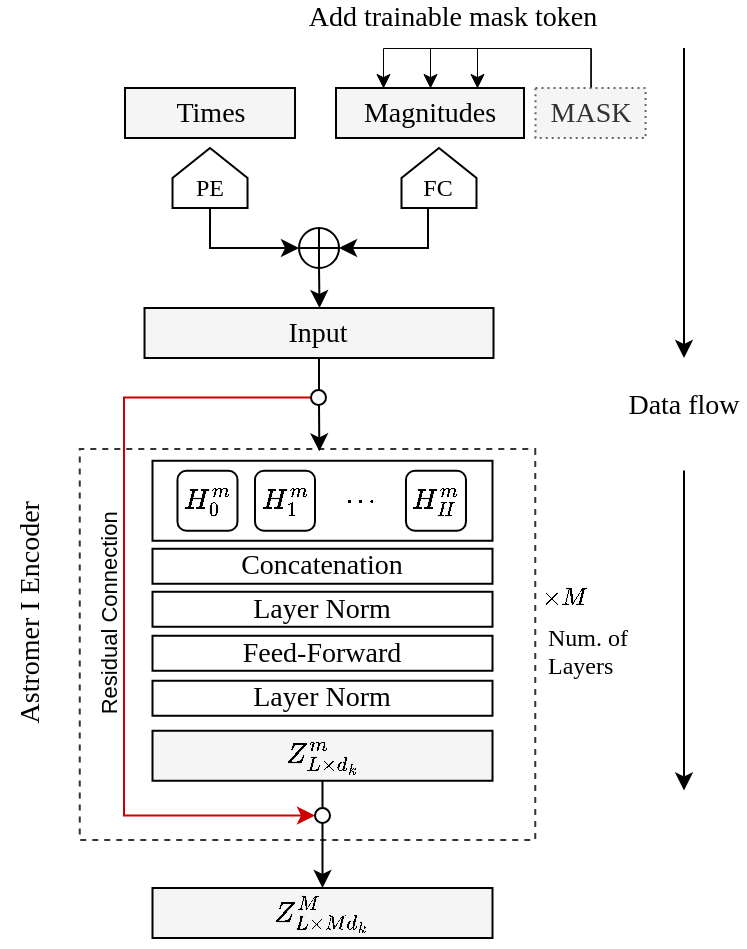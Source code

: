 <mxfile version="25.0.1">
  <diagram name="Page-1" id="y4vLvt-76Si4RtkFSOu0">
    <mxGraphModel dx="830" dy="864" grid="1" gridSize="10" guides="1" tooltips="1" connect="1" arrows="1" fold="1" page="1" pageScale="1" pageWidth="850" pageHeight="1100" math="1" shadow="0">
      <root>
        <mxCell id="0" />
        <mxCell id="1" parent="0" />
        <mxCell id="wwrD06Fq2FmV6nign4Eu-43" value="" style="rounded=0;whiteSpace=wrap;html=1;fillColor=none;dashed=1;rotation=90;strokeColor=#333333;" parent="1" vertex="1">
          <mxGeometry x="154.01" y="384.38" width="195.49" height="227.75" as="geometry" />
        </mxCell>
        <mxCell id="wwrD06Fq2FmV6nign4Eu-1" value="" style="rounded=0;whiteSpace=wrap;html=1;rotation=90;" parent="1" vertex="1">
          <mxGeometry x="239.25" y="341.38" width="40" height="170" as="geometry" />
        </mxCell>
        <mxCell id="wwrD06Fq2FmV6nign4Eu-2" value="$$H^m_0$$" style="rounded=1;whiteSpace=wrap;html=1;" parent="1" vertex="1">
          <mxGeometry x="186.74" y="411.38" width="30" height="30" as="geometry" />
        </mxCell>
        <mxCell id="wwrD06Fq2FmV6nign4Eu-3" value="$$H^m_1$$" style="rounded=1;whiteSpace=wrap;html=1;" parent="1" vertex="1">
          <mxGeometry x="225.5" y="411.38" width="30" height="30" as="geometry" />
        </mxCell>
        <mxCell id="wwrD06Fq2FmV6nign4Eu-6" value="$$H^m_H$$" style="rounded=1;whiteSpace=wrap;html=1;" parent="1" vertex="1">
          <mxGeometry x="300.99" y="411.38" width="30" height="30" as="geometry" />
        </mxCell>
        <mxCell id="wwrD06Fq2FmV6nign4Eu-13" value="&lt;font style=&quot;font-size: 14px;&quot; face=&quot;Garamond&quot;&gt;Layer Norm&lt;/font&gt;" style="rounded=0;whiteSpace=wrap;html=1;rotation=0;" parent="1" vertex="1">
          <mxGeometry x="174.25" y="471.88" width="170" height="17.5" as="geometry" />
        </mxCell>
        <mxCell id="wwrD06Fq2FmV6nign4Eu-46" value="&lt;font style=&quot;font-size: 14px;&quot; face=&quot;Garamond&quot;&gt;Astromer I Encoder&lt;/font&gt;" style="text;html=1;strokeColor=none;fillColor=none;align=center;verticalAlign=middle;whiteSpace=wrap;rounded=0;rotation=-90;" parent="1" vertex="1">
          <mxGeometry x="-1.5" y="467.88" width="229.5" height="30" as="geometry" />
        </mxCell>
        <mxCell id="wwrD06Fq2FmV6nign4Eu-62" value="&lt;font face=&quot;Garamond&quot;&gt;&lt;span style=&quot;font-size: 14px;&quot;&gt;Feed-Forward&lt;/span&gt;&lt;/font&gt;" style="rounded=0;whiteSpace=wrap;html=1;rotation=0;" parent="1" vertex="1">
          <mxGeometry x="174.25" y="493.88" width="170" height="17.5" as="geometry" />
        </mxCell>
        <mxCell id="wwrD06Fq2FmV6nign4Eu-63" value="&lt;font style=&quot;font-size: 14px;&quot; face=&quot;Garamond&quot;&gt;Layer Norm&lt;/font&gt;" style="rounded=0;whiteSpace=wrap;html=1;rotation=0;" parent="1" vertex="1">
          <mxGeometry x="174.25" y="516.38" width="170" height="17.5" as="geometry" />
        </mxCell>
        <mxCell id="wwrD06Fq2FmV6nign4Eu-64" value="&lt;font style=&quot;font-size: 14px;&quot; face=&quot;Garamond&quot;&gt;Concatenation&lt;/font&gt;" style="rounded=0;whiteSpace=wrap;html=1;rotation=0;" parent="1" vertex="1">
          <mxGeometry x="174.25" y="450.38" width="170" height="17.5" as="geometry" />
        </mxCell>
        <mxCell id="wwrD06Fq2FmV6nign4Eu-75" value="" style="endArrow=classic;html=1;rounded=0;" parent="1" edge="1">
          <mxGeometry width="50" height="50" relative="1" as="geometry">
            <mxPoint x="440" y="200" as="sourcePoint" />
            <mxPoint x="440" y="355" as="targetPoint" />
          </mxGeometry>
        </mxCell>
        <mxCell id="wwrD06Fq2FmV6nign4Eu-76" value="&lt;font style=&quot;font-size: 14px;&quot; face=&quot;Garamond&quot;&gt;Data flow&lt;/font&gt;" style="text;html=1;strokeColor=none;fillColor=none;align=center;verticalAlign=middle;whiteSpace=wrap;rounded=0;fontSize=14;" parent="1" vertex="1">
          <mxGeometry x="410" y="362.5" width="60" height="30" as="geometry" />
        </mxCell>
        <mxCell id="wwrD06Fq2FmV6nign4Eu-77" value="" style="endArrow=classic;html=1;rounded=0;" parent="1" edge="1">
          <mxGeometry width="50" height="50" relative="1" as="geometry">
            <mxPoint x="440" y="411.25" as="sourcePoint" />
            <mxPoint x="440" y="571.25" as="targetPoint" />
          </mxGeometry>
        </mxCell>
        <mxCell id="2FoJdGfeoaIXx9aN3MB_-1" value="&lt;font style=&quot;font-size: 14px;&quot; face=&quot;Garamond&quot;&gt;Times&lt;/font&gt;" style="rounded=0;whiteSpace=wrap;html=1;rotation=0;fillColor=#f5f5f5;fontColor=#000000;strokeColor=#000000;" parent="1" vertex="1">
          <mxGeometry x="160.51" y="220" width="85" height="25" as="geometry" />
        </mxCell>
        <mxCell id="B1TuRugq0NuTsc5Qmgj4-3" style="edgeStyle=orthogonalEdgeStyle;rounded=0;orthogonalLoop=1;jettySize=auto;html=1;exitX=0.5;exitY=0;exitDx=0;exitDy=0;entryX=0.75;entryY=0;entryDx=0;entryDy=0;strokeWidth=0.5;" parent="1" source="2FoJdGfeoaIXx9aN3MB_-2" target="2FoJdGfeoaIXx9aN3MB_-22" edge="1">
          <mxGeometry relative="1" as="geometry">
            <mxPoint x="362.5" y="403" as="targetPoint" />
          </mxGeometry>
        </mxCell>
        <mxCell id="B1TuRugq0NuTsc5Qmgj4-4" style="edgeStyle=orthogonalEdgeStyle;rounded=0;orthogonalLoop=1;jettySize=auto;html=1;exitX=0.5;exitY=0;exitDx=0;exitDy=0;entryX=0.5;entryY=0;entryDx=0;entryDy=0;strokeWidth=0.5;" parent="1" source="2FoJdGfeoaIXx9aN3MB_-2" target="2FoJdGfeoaIXx9aN3MB_-22" edge="1">
          <mxGeometry relative="1" as="geometry" />
        </mxCell>
        <mxCell id="B1TuRugq0NuTsc5Qmgj4-5" style="edgeStyle=orthogonalEdgeStyle;rounded=0;orthogonalLoop=1;jettySize=auto;html=1;exitX=0.5;exitY=0;exitDx=0;exitDy=0;entryX=0.25;entryY=0;entryDx=0;entryDy=0;strokeWidth=0.5;" parent="1" source="2FoJdGfeoaIXx9aN3MB_-2" target="2FoJdGfeoaIXx9aN3MB_-22" edge="1">
          <mxGeometry relative="1" as="geometry" />
        </mxCell>
        <mxCell id="2FoJdGfeoaIXx9aN3MB_-2" value="&lt;font style=&quot;font-size: 14px;&quot; face=&quot;Garamond&quot;&gt;MASK&lt;/font&gt;" style="rounded=0;whiteSpace=wrap;html=1;rotation=0;fillColor=#f5f5f5;fontColor=#333333;strokeColor=#666666;dashed=1;dashPattern=1 2;" parent="1" vertex="1">
          <mxGeometry x="365.75" y="220" width="55.06" height="25" as="geometry" />
        </mxCell>
        <mxCell id="Jw5ypOpEK7K61MdDJN88-8" style="edgeStyle=orthogonalEdgeStyle;rounded=0;orthogonalLoop=1;jettySize=auto;html=1;exitX=0.5;exitY=1;exitDx=0;exitDy=0;entryX=0.5;entryY=0;entryDx=0;entryDy=0;" edge="1" parent="1" source="2FoJdGfeoaIXx9aN3MB_-13" target="2FoJdGfeoaIXx9aN3MB_-20">
          <mxGeometry relative="1" as="geometry" />
        </mxCell>
        <mxCell id="2FoJdGfeoaIXx9aN3MB_-13" value="&lt;div&gt;&lt;font style=&quot;font-size: 14px;&quot; face=&quot;Garamond&quot;&gt;$$Z^{m}_{L\times d_k}$$&lt;/font&gt;&lt;/div&gt;" style="rounded=0;whiteSpace=wrap;html=1;rotation=0;fillColor=#f5f5f5;strokeColor=#000000;fontColor=#000000;" parent="1" vertex="1">
          <mxGeometry x="174.25" y="541.38" width="170" height="25" as="geometry" />
        </mxCell>
        <mxCell id="2FoJdGfeoaIXx9aN3MB_-20" value="&lt;font style=&quot;font-size: 14px;&quot; face=&quot;Garamond&quot;&gt;$$Z^{M}_{L\times M d_k}$$&lt;/font&gt;" style="rounded=0;whiteSpace=wrap;html=1;rotation=0;fillColor=#f5f5f5;strokeColor=#000000;fontColor=#000000;" parent="1" vertex="1">
          <mxGeometry x="174.25" y="620" width="170" height="25" as="geometry" />
        </mxCell>
        <mxCell id="2FoJdGfeoaIXx9aN3MB_-22" value="&lt;font style=&quot;font-size: 14px;&quot; face=&quot;Garamond&quot;&gt;Magnitudes&lt;/font&gt;" style="rounded=0;whiteSpace=wrap;html=1;rotation=0;fillColor=#f5f5f5;fontColor=#000000;strokeColor=#000000;" parent="1" vertex="1">
          <mxGeometry x="266" y="220" width="94" height="25" as="geometry" />
        </mxCell>
        <mxCell id="B1TuRugq0NuTsc5Qmgj4-6" value="&lt;font style=&quot;font-size: 14px;&quot; face=&quot;Garamond&quot;&gt;Add trainable mask token&lt;/font&gt;" style="text;html=1;align=center;verticalAlign=middle;whiteSpace=wrap;rounded=0;rotation=0;" parent="1" vertex="1">
          <mxGeometry x="230" y="180" width="189.29" height="10" as="geometry" />
        </mxCell>
        <mxCell id="B1TuRugq0NuTsc5Qmgj4-14" value="" style="shape=loopLimit;whiteSpace=wrap;html=1;rotation=0;" parent="1" vertex="1">
          <mxGeometry x="184.26" y="250" width="37.5" height="30" as="geometry" />
        </mxCell>
        <mxCell id="TlcrkHhbJHrK77Zrc6XK-4" style="edgeStyle=orthogonalEdgeStyle;rounded=0;orthogonalLoop=1;jettySize=auto;html=1;exitX=0.5;exitY=1;exitDx=0;exitDy=0;entryX=0;entryY=0.5;entryDx=0;entryDy=0;" parent="1" source="B1TuRugq0NuTsc5Qmgj4-15" target="B1TuRugq0NuTsc5Qmgj4-18" edge="1">
          <mxGeometry relative="1" as="geometry" />
        </mxCell>
        <mxCell id="B1TuRugq0NuTsc5Qmgj4-15" value="&lt;font style=&quot;font-size: 12px;&quot; face=&quot;Garamond&quot;&gt;PE&lt;/font&gt;" style="text;html=1;align=center;verticalAlign=middle;whiteSpace=wrap;rounded=0;" parent="1" vertex="1">
          <mxGeometry x="188.01" y="260" width="30" height="20" as="geometry" />
        </mxCell>
        <mxCell id="TlcrkHhbJHrK77Zrc6XK-3" style="edgeStyle=orthogonalEdgeStyle;rounded=0;orthogonalLoop=1;jettySize=auto;html=1;exitX=0.5;exitY=1;exitDx=0;exitDy=0;entryX=1;entryY=0.5;entryDx=0;entryDy=0;" parent="1" source="B1TuRugq0NuTsc5Qmgj4-17" target="B1TuRugq0NuTsc5Qmgj4-18" edge="1">
          <mxGeometry relative="1" as="geometry">
            <Array as="points">
              <mxPoint x="312" y="300" />
            </Array>
          </mxGeometry>
        </mxCell>
        <mxCell id="B1TuRugq0NuTsc5Qmgj4-16" value="" style="shape=loopLimit;whiteSpace=wrap;html=1;rotation=0;" parent="1" vertex="1">
          <mxGeometry x="298.75" y="250" width="37.5" height="30" as="geometry" />
        </mxCell>
        <mxCell id="B1TuRugq0NuTsc5Qmgj4-17" value="&lt;font face=&quot;Garamond&quot;&gt;FC&lt;/font&gt;" style="text;html=1;align=center;verticalAlign=middle;whiteSpace=wrap;rounded=0;" parent="1" vertex="1">
          <mxGeometry x="302.47" y="260" width="30" height="20" as="geometry" />
        </mxCell>
        <mxCell id="TlcrkHhbJHrK77Zrc6XK-5" style="edgeStyle=orthogonalEdgeStyle;rounded=0;orthogonalLoop=1;jettySize=auto;html=1;exitX=0.5;exitY=1;exitDx=0;exitDy=0;entryX=0.5;entryY=0;entryDx=0;entryDy=0;" parent="1" source="B1TuRugq0NuTsc5Qmgj4-18" edge="1">
          <mxGeometry relative="1" as="geometry">
            <mxPoint x="257.755" y="330" as="targetPoint" />
          </mxGeometry>
        </mxCell>
        <mxCell id="B1TuRugq0NuTsc5Qmgj4-18" value="" style="shape=orEllipse;perimeter=ellipsePerimeter;whiteSpace=wrap;html=1;backgroundOutline=1;" parent="1" vertex="1">
          <mxGeometry x="247.51" y="290" width="20" height="20" as="geometry" />
        </mxCell>
        <mxCell id="Jw5ypOpEK7K61MdDJN88-3" style="edgeStyle=orthogonalEdgeStyle;rounded=0;orthogonalLoop=1;jettySize=auto;html=1;exitX=0.5;exitY=1;exitDx=0;exitDy=0;entryX=0.006;entryY=0.474;entryDx=0;entryDy=0;entryPerimeter=0;" edge="1" parent="1" source="B1TuRugq0NuTsc5Qmgj4-21" target="wwrD06Fq2FmV6nign4Eu-43">
          <mxGeometry relative="1" as="geometry" />
        </mxCell>
        <mxCell id="B1TuRugq0NuTsc5Qmgj4-21" value="&lt;font style=&quot;font-size: 14px;&quot; face=&quot;Garamond&quot;&gt;Input&lt;/font&gt;" style="rounded=0;whiteSpace=wrap;html=1;rotation=0;fillColor=#f5f5f5;fontColor=#000000;strokeColor=#000000;" parent="1" vertex="1">
          <mxGeometry x="170.26" y="330" width="174.49" height="25" as="geometry" />
        </mxCell>
        <mxCell id="TlcrkHhbJHrK77Zrc6XK-16" value="&lt;div align=&quot;left&quot;&gt;&lt;font face=&quot;Garamond&quot;&gt;$$\times M$$ &lt;br&gt;&lt;/font&gt;&lt;/div&gt;" style="text;html=1;align=center;verticalAlign=middle;whiteSpace=wrap;rounded=0;" parent="1" vertex="1">
          <mxGeometry x="343.48" y="443.88" width="75.06" height="73.5" as="geometry" />
        </mxCell>
        <mxCell id="TlcrkHhbJHrK77Zrc6XK-17" value="&lt;div&gt;&lt;font face=&quot;Garamond&quot;&gt;$$\cdots$$&lt;/font&gt;&lt;/div&gt;" style="text;html=1;align=center;verticalAlign=middle;whiteSpace=wrap;rounded=0;" parent="1" vertex="1">
          <mxGeometry x="247.76" y="411.38" width="60" height="30" as="geometry" />
        </mxCell>
        <mxCell id="TlcrkHhbJHrK77Zrc6XK-19" value="&lt;div align=&quot;left&quot;&gt;&lt;font face=&quot;Garamond&quot;&gt;Num. of&amp;nbsp;&lt;/font&gt;&lt;/div&gt;&lt;div align=&quot;left&quot;&gt;&lt;font face=&quot;Garamond&quot;&gt;Layers&lt;/font&gt;&lt;/div&gt;" style="text;whiteSpace=wrap;html=1;" parent="1" vertex="1">
          <mxGeometry x="370" y="481.38" width="90" height="60" as="geometry" />
        </mxCell>
        <mxCell id="Jw5ypOpEK7K61MdDJN88-9" style="edgeStyle=orthogonalEdgeStyle;rounded=0;orthogonalLoop=1;jettySize=auto;html=1;exitX=0;exitY=0.5;exitDx=0;exitDy=0;entryX=0;entryY=0.5;entryDx=0;entryDy=0;strokeColor=#CC0000;" edge="1" parent="1" source="Jw5ypOpEK7K61MdDJN88-1" target="Jw5ypOpEK7K61MdDJN88-6">
          <mxGeometry relative="1" as="geometry">
            <Array as="points">
              <mxPoint x="160" y="375" />
              <mxPoint x="160" y="584" />
            </Array>
          </mxGeometry>
        </mxCell>
        <mxCell id="Jw5ypOpEK7K61MdDJN88-1" value="" style="ellipse;whiteSpace=wrap;html=1;aspect=fixed;" vertex="1" parent="1">
          <mxGeometry x="253.5" y="371" width="7.5" height="7.5" as="geometry" />
        </mxCell>
        <mxCell id="Jw5ypOpEK7K61MdDJN88-6" value="" style="ellipse;whiteSpace=wrap;html=1;aspect=fixed;" vertex="1" parent="1">
          <mxGeometry x="255.5" y="580" width="7.5" height="7.5" as="geometry" />
        </mxCell>
        <mxCell id="Jw5ypOpEK7K61MdDJN88-10" value="&lt;font style=&quot;font-size: 11px;&quot;&gt;Residual Connection&lt;/font&gt;" style="text;html=1;align=center;verticalAlign=middle;whiteSpace=wrap;rounded=0;rotation=-90;" vertex="1" parent="1">
          <mxGeometry x="82.5" y="467.88" width="140" height="30" as="geometry" />
        </mxCell>
      </root>
    </mxGraphModel>
  </diagram>
</mxfile>
